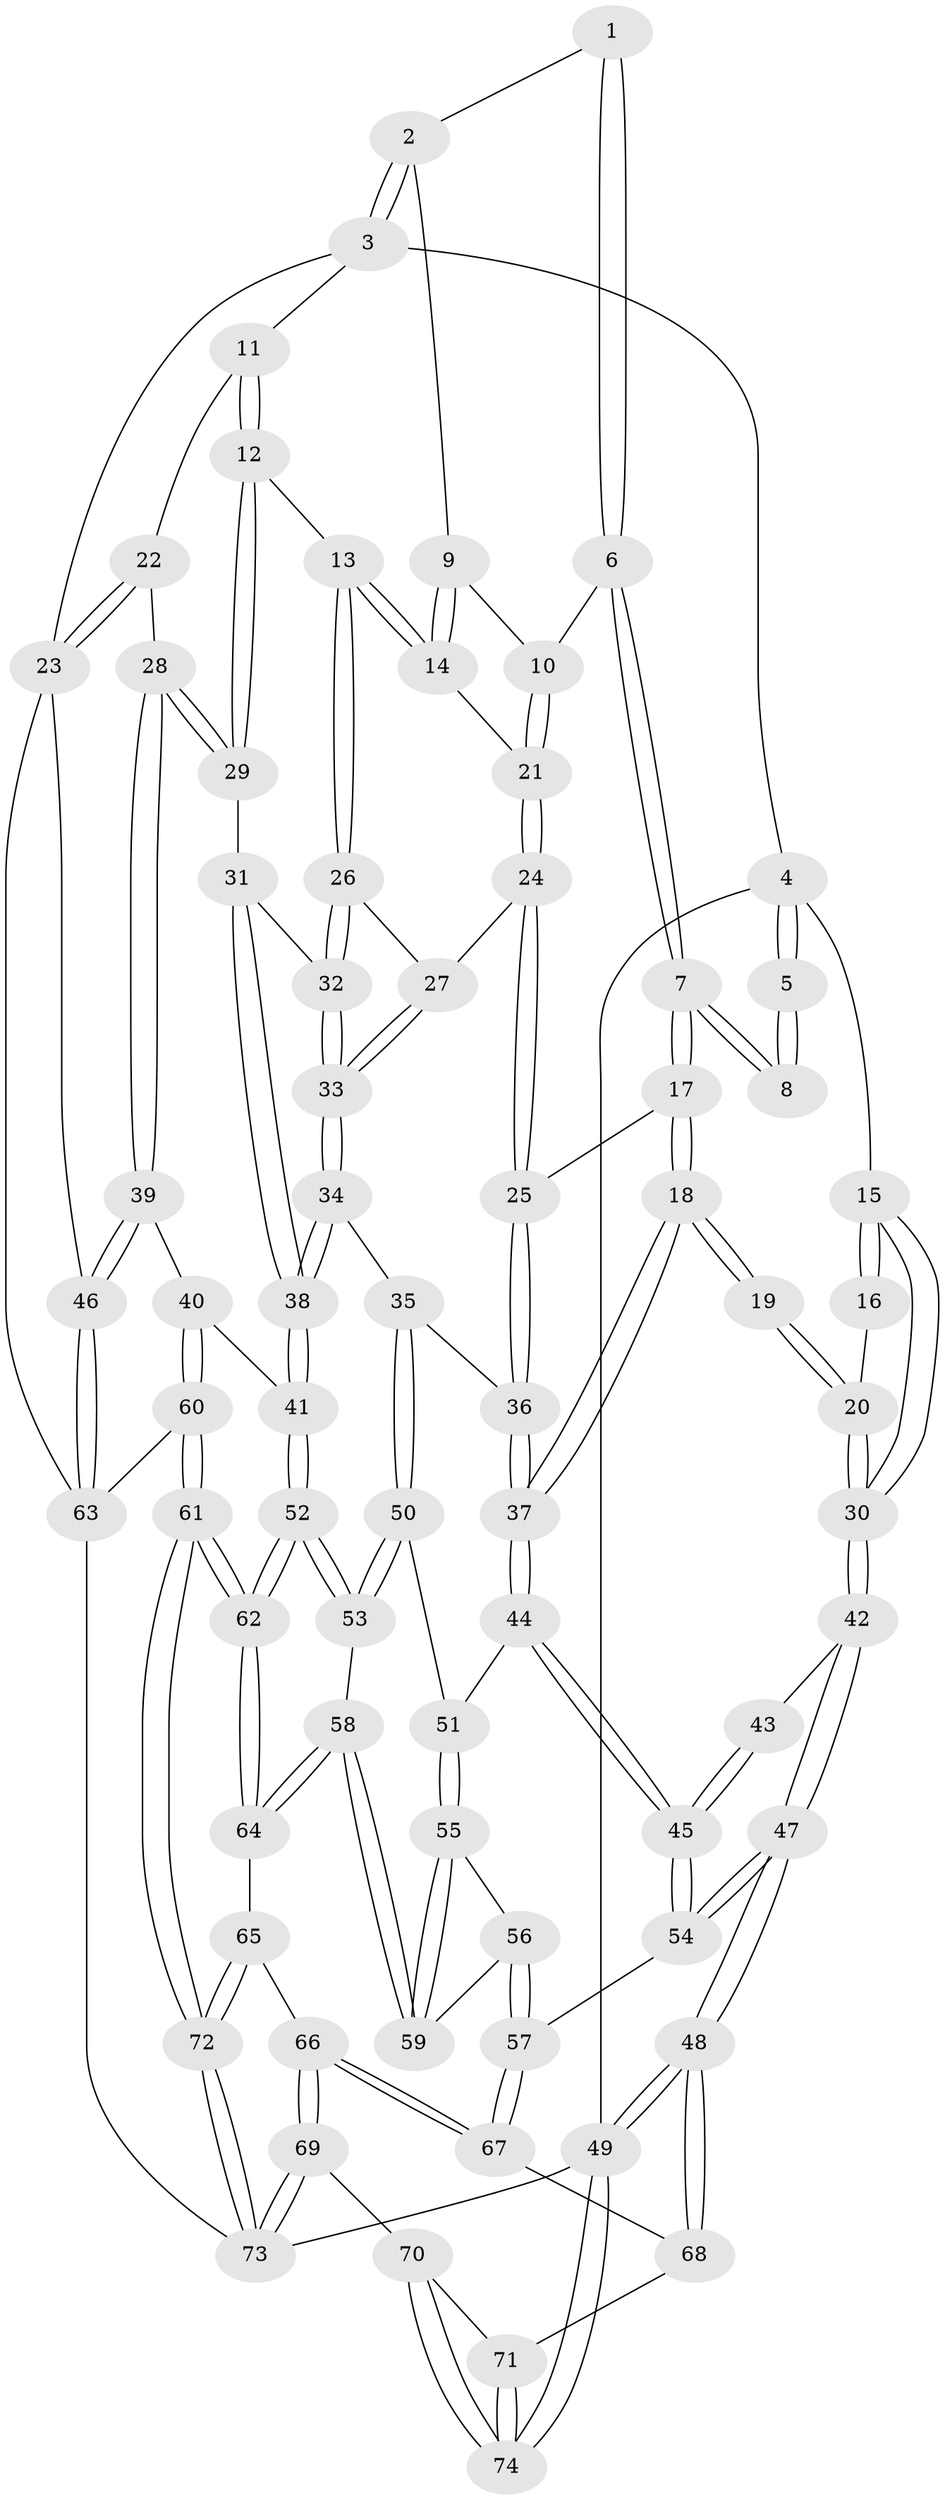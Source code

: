 // coarse degree distribution, {7: 0.06818181818181818, 5: 0.29545454545454547, 2: 0.09090909090909091, 6: 0.13636363636363635, 3: 0.09090909090909091, 4: 0.3181818181818182}
// Generated by graph-tools (version 1.1) at 2025/21/03/04/25 18:21:11]
// undirected, 74 vertices, 181 edges
graph export_dot {
graph [start="1"]
  node [color=gray90,style=filled];
  1 [pos="+0.33496328449781915+0"];
  2 [pos="+0.43025867369478615+0"];
  3 [pos="+0.7097397755748488+0"];
  4 [pos="+0+0"];
  5 [pos="+0.1894967407942181+0"];
  6 [pos="+0.23728170726280848+0.12771095726198148"];
  7 [pos="+0.19211352930447936+0.16308402960953167"];
  8 [pos="+0.12711481780297476+0.08729877524593892"];
  9 [pos="+0.4220696310759196+0"];
  10 [pos="+0.2926225668309621+0.12750895622745165"];
  11 [pos="+0.7265812088646502+0"];
  12 [pos="+0.6353089848728348+0.14677920415666304"];
  13 [pos="+0.5364430020861354+0.1850742081020627"];
  14 [pos="+0.43477574210132486+0.14631319321326777"];
  15 [pos="+0+0"];
  16 [pos="+0.05321227413969624+0.08741486968502955"];
  17 [pos="+0.18293242412694374+0.2473269397362815"];
  18 [pos="+0.16669514332528404+0.26751896488087257"];
  19 [pos="+0.16600558167385487+0.2675506165338158"];
  20 [pos="+0.04258241606514972+0.21375565471940425"];
  21 [pos="+0.40816125314576873+0.16650406478351387"];
  22 [pos="+0.8718943745021291+0.14388931413996697"];
  23 [pos="+1+0.2262326033369902"];
  24 [pos="+0.36252706153525693+0.26276099238430184"];
  25 [pos="+0.36016387131294686+0.2642176989948818"];
  26 [pos="+0.5274830889712696+0.24876205630945988"];
  27 [pos="+0.4000018051659701+0.2809597735208805"];
  28 [pos="+0.7714052373435693+0.32230855759261995"];
  29 [pos="+0.7078320143260804+0.29288464088639227"];
  30 [pos="+0+0.2012838892270737"];
  31 [pos="+0.6275053787450735+0.3345938017313852"];
  32 [pos="+0.5320912752105812+0.30876846414045955"];
  33 [pos="+0.48992392816110075+0.35424223391581733"];
  34 [pos="+0.47489843432581585+0.435690171637182"];
  35 [pos="+0.4443415435466623+0.4438407208667687"];
  36 [pos="+0.3511757407236196+0.3830538816608513"];
  37 [pos="+0.20754911616425667+0.4369543005687565"];
  38 [pos="+0.5828151367342163+0.498476125027138"];
  39 [pos="+0.887360433636357+0.5206993425562894"];
  40 [pos="+0.6647711942241504+0.5507707216542517"];
  41 [pos="+0.6236484242011752+0.5529601768502063"];
  42 [pos="+0+0.33642401088600915"];
  43 [pos="+0.0990479232407837+0.3047023789746685"];
  44 [pos="+0.19080862864499612+0.5022343979687045"];
  45 [pos="+0+0.5700787260345925"];
  46 [pos="+1+0.5803328257961656"];
  47 [pos="+0+0.5936655845978835"];
  48 [pos="+0+0.8750377766736536"];
  49 [pos="+0+1"];
  50 [pos="+0.4173176167401041+0.4807312633742405"];
  51 [pos="+0.23269712465255493+0.5432680545694746"];
  52 [pos="+0.5151658960052865+0.6997309929511369"];
  53 [pos="+0.4229245767918952+0.6774237915455096"];
  54 [pos="+0+0.5826498350006616"];
  55 [pos="+0.2513932318173487+0.5836549741356721"];
  56 [pos="+0.10503651107387006+0.6920866614834229"];
  57 [pos="+0.07241698327757073+0.702951928374122"];
  58 [pos="+0.31338460664803297+0.6889382998134242"];
  59 [pos="+0.2892094293562629+0.654903132990228"];
  60 [pos="+0.731513185466815+0.958862029188501"];
  61 [pos="+0.6726624234429656+1"];
  62 [pos="+0.5842771953729728+0.8696790097198053"];
  63 [pos="+1+0.6153454838683695"];
  64 [pos="+0.2552451030310258+0.8095479583600441"];
  65 [pos="+0.24385425065013436+0.8262727707796015"];
  66 [pos="+0.23202918475886264+0.8330714356128575"];
  67 [pos="+0.19384507239843715+0.8334047443255963"];
  68 [pos="+0.13312796970248317+0.8681033716193182"];
  69 [pos="+0.24836491070771416+1"];
  70 [pos="+0.19663541295874426+1"];
  71 [pos="+0.12066348047456305+0.9253666723782542"];
  72 [pos="+0.6545613221322312+1"];
  73 [pos="+0.6546531561199661+1"];
  74 [pos="+0+1"];
  1 -- 2;
  1 -- 6;
  1 -- 6;
  2 -- 3;
  2 -- 3;
  2 -- 9;
  3 -- 4;
  3 -- 11;
  3 -- 23;
  4 -- 5;
  4 -- 5;
  4 -- 15;
  4 -- 49;
  5 -- 8;
  5 -- 8;
  6 -- 7;
  6 -- 7;
  6 -- 10;
  7 -- 8;
  7 -- 8;
  7 -- 17;
  7 -- 17;
  9 -- 10;
  9 -- 14;
  9 -- 14;
  10 -- 21;
  10 -- 21;
  11 -- 12;
  11 -- 12;
  11 -- 22;
  12 -- 13;
  12 -- 29;
  12 -- 29;
  13 -- 14;
  13 -- 14;
  13 -- 26;
  13 -- 26;
  14 -- 21;
  15 -- 16;
  15 -- 16;
  15 -- 30;
  15 -- 30;
  16 -- 20;
  17 -- 18;
  17 -- 18;
  17 -- 25;
  18 -- 19;
  18 -- 19;
  18 -- 37;
  18 -- 37;
  19 -- 20;
  19 -- 20;
  20 -- 30;
  20 -- 30;
  21 -- 24;
  21 -- 24;
  22 -- 23;
  22 -- 23;
  22 -- 28;
  23 -- 46;
  23 -- 63;
  24 -- 25;
  24 -- 25;
  24 -- 27;
  25 -- 36;
  25 -- 36;
  26 -- 27;
  26 -- 32;
  26 -- 32;
  27 -- 33;
  27 -- 33;
  28 -- 29;
  28 -- 29;
  28 -- 39;
  28 -- 39;
  29 -- 31;
  30 -- 42;
  30 -- 42;
  31 -- 32;
  31 -- 38;
  31 -- 38;
  32 -- 33;
  32 -- 33;
  33 -- 34;
  33 -- 34;
  34 -- 35;
  34 -- 38;
  34 -- 38;
  35 -- 36;
  35 -- 50;
  35 -- 50;
  36 -- 37;
  36 -- 37;
  37 -- 44;
  37 -- 44;
  38 -- 41;
  38 -- 41;
  39 -- 40;
  39 -- 46;
  39 -- 46;
  40 -- 41;
  40 -- 60;
  40 -- 60;
  41 -- 52;
  41 -- 52;
  42 -- 43;
  42 -- 47;
  42 -- 47;
  43 -- 45;
  43 -- 45;
  44 -- 45;
  44 -- 45;
  44 -- 51;
  45 -- 54;
  45 -- 54;
  46 -- 63;
  46 -- 63;
  47 -- 48;
  47 -- 48;
  47 -- 54;
  47 -- 54;
  48 -- 49;
  48 -- 49;
  48 -- 68;
  48 -- 68;
  49 -- 74;
  49 -- 74;
  49 -- 73;
  50 -- 51;
  50 -- 53;
  50 -- 53;
  51 -- 55;
  51 -- 55;
  52 -- 53;
  52 -- 53;
  52 -- 62;
  52 -- 62;
  53 -- 58;
  54 -- 57;
  55 -- 56;
  55 -- 59;
  55 -- 59;
  56 -- 57;
  56 -- 57;
  56 -- 59;
  57 -- 67;
  57 -- 67;
  58 -- 59;
  58 -- 59;
  58 -- 64;
  58 -- 64;
  60 -- 61;
  60 -- 61;
  60 -- 63;
  61 -- 62;
  61 -- 62;
  61 -- 72;
  61 -- 72;
  62 -- 64;
  62 -- 64;
  63 -- 73;
  64 -- 65;
  65 -- 66;
  65 -- 72;
  65 -- 72;
  66 -- 67;
  66 -- 67;
  66 -- 69;
  66 -- 69;
  67 -- 68;
  68 -- 71;
  69 -- 70;
  69 -- 73;
  69 -- 73;
  70 -- 71;
  70 -- 74;
  70 -- 74;
  71 -- 74;
  71 -- 74;
  72 -- 73;
  72 -- 73;
}
